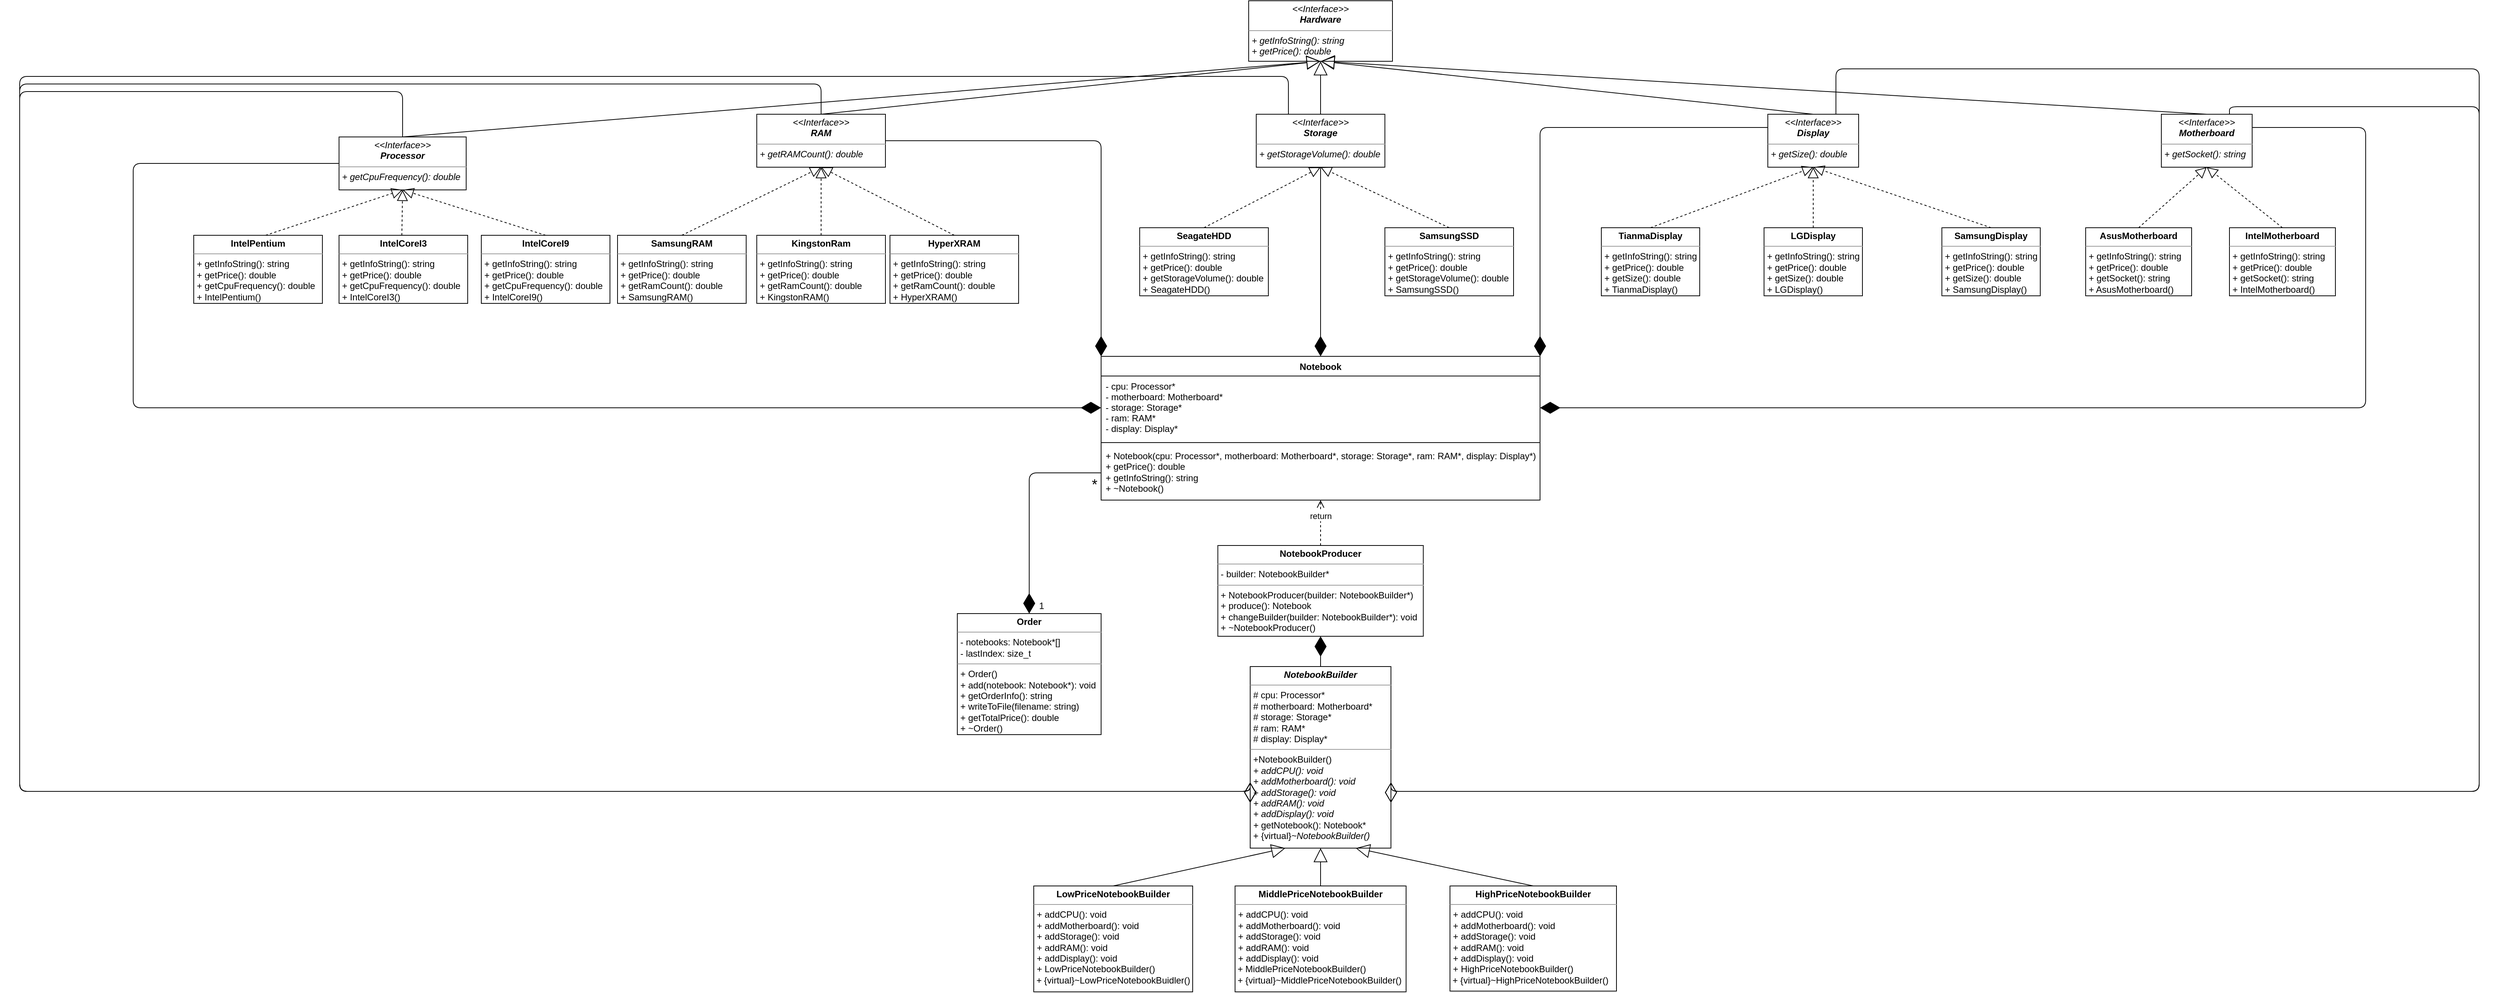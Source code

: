 <mxfile version="18.0.6" type="device"><diagram id="B02zd06O-sADbtc93Pbo" name="Страница 1"><mxGraphModel dx="5204" dy="1153" grid="1" gridSize="10" guides="1" tooltips="1" connect="1" arrows="1" fold="1" page="1" pageScale="1" pageWidth="1654" pageHeight="2336" math="0" shadow="0"><root><mxCell id="0"/><mxCell id="1" parent="0"/><mxCell id="wjaBfMZzP4GEwLHP5Jol-1" value="Notebook" style="swimlane;fontStyle=1;align=center;verticalAlign=top;childLayout=stackLayout;horizontal=1;startSize=26;horizontalStack=0;resizeParent=1;resizeParentMax=0;resizeLast=0;collapsible=1;marginBottom=0;" parent="1" vertex="1"><mxGeometry x="-1081" y="560" width="580" height="190" as="geometry"/></mxCell><mxCell id="wjaBfMZzP4GEwLHP5Jol-2" value="- cpu: Processor*&#10;- motherboard: Motherboard*&#10;- storage: Storage*&#10;- ram: RAM*&#10;- display: Display*&#10;" style="text;strokeColor=none;fillColor=none;align=left;verticalAlign=top;spacingLeft=4;spacingRight=4;overflow=hidden;rotatable=0;points=[[0,0.5],[1,0.5]];portConstraint=eastwest;" parent="wjaBfMZzP4GEwLHP5Jol-1" vertex="1"><mxGeometry y="26" width="580" height="84" as="geometry"/></mxCell><mxCell id="wjaBfMZzP4GEwLHP5Jol-3" value="" style="line;strokeWidth=1;fillColor=none;align=left;verticalAlign=middle;spacingTop=-1;spacingLeft=3;spacingRight=3;rotatable=0;labelPosition=right;points=[];portConstraint=eastwest;" parent="wjaBfMZzP4GEwLHP5Jol-1" vertex="1"><mxGeometry y="110" width="580" height="8" as="geometry"/></mxCell><mxCell id="wjaBfMZzP4GEwLHP5Jol-4" value="&lt;span style=&quot;font-style: normal&quot;&gt;+ Notebook(cpu:&amp;nbsp;&lt;/span&gt;&lt;span style=&quot;font-style: normal&quot;&gt;Processor*&lt;/span&gt;&lt;span style=&quot;font-style: normal&quot;&gt;, motherboard:&amp;nbsp;&lt;/span&gt;&lt;span style=&quot;font-style: normal&quot;&gt;Motherboard*&lt;/span&gt;&lt;span style=&quot;font-style: normal&quot;&gt;, storage:&amp;nbsp;&lt;/span&gt;&lt;span style=&quot;font-style: normal&quot;&gt;Storage*&lt;/span&gt;&lt;span style=&quot;font-style: normal&quot;&gt;, ram:&lt;/span&gt;&lt;span style=&quot;font-style: normal&quot;&gt;&amp;nbsp;RAM*&lt;/span&gt;&lt;span style=&quot;font-style: normal&quot;&gt;, display:&amp;nbsp;&lt;/span&gt;&lt;span style=&quot;font-style: normal&quot;&gt;Display*&lt;/span&gt;&lt;span style=&quot;font-style: normal&quot;&gt;)&lt;br&gt;+ getPrice(): double&lt;br&gt;+ getInfoString(): string&amp;nbsp;&lt;br&gt;+ ~Notebook()&lt;br&gt;&lt;/span&gt;" style="text;strokeColor=none;fillColor=none;align=left;verticalAlign=top;spacingLeft=4;spacingRight=4;overflow=hidden;rotatable=0;points=[[0,0.5],[1,0.5]];portConstraint=eastwest;fontStyle=2;html=1;" parent="wjaBfMZzP4GEwLHP5Jol-1" vertex="1"><mxGeometry y="118" width="580" height="72" as="geometry"/></mxCell><mxCell id="wjaBfMZzP4GEwLHP5Jol-9" value="&lt;p style=&quot;margin: 0px ; margin-top: 4px ; text-align: center&quot;&gt;&lt;i&gt;&amp;lt;&amp;lt;Interface&amp;gt;&amp;gt;&lt;/i&gt;&lt;br&gt;&lt;b&gt;&lt;i&gt;Hardware&lt;/i&gt;&lt;/b&gt;&lt;/p&gt;&lt;hr size=&quot;1&quot;&gt;&lt;p style=&quot;margin: 0px ; margin-left: 4px&quot;&gt;&lt;i&gt;+ getInfoString(): string&lt;br&gt;+ getPrice(): double&lt;/i&gt;&lt;/p&gt;" style="verticalAlign=top;align=left;overflow=fill;fontSize=12;fontFamily=Helvetica;html=1;" parent="1" vertex="1"><mxGeometry x="-886" y="90" width="190" height="80" as="geometry"/></mxCell><mxCell id="wjaBfMZzP4GEwLHP5Jol-12" value="&lt;p style=&quot;margin: 0px ; margin-top: 4px ; text-align: center&quot;&gt;&lt;i&gt;&amp;lt;&amp;lt;Interface&amp;gt;&amp;gt;&lt;/i&gt;&lt;br&gt;&lt;b&gt;&lt;i&gt;Processor&lt;/i&gt;&lt;/b&gt;&lt;/p&gt;&lt;hr size=&quot;1&quot;&gt;&lt;p style=&quot;margin: 0px ; margin-left: 4px&quot;&gt;&lt;span&gt;&lt;i&gt;+ getCpuFrequency(): double&lt;/i&gt;&lt;/span&gt;&lt;/p&gt;" style="verticalAlign=top;align=left;overflow=fill;fontSize=12;fontFamily=Helvetica;html=1;" parent="1" vertex="1"><mxGeometry x="-2088" y="270" width="168" height="70" as="geometry"/></mxCell><mxCell id="wjaBfMZzP4GEwLHP5Jol-13" value="&lt;p style=&quot;margin: 0px ; margin-top: 4px ; text-align: center&quot;&gt;&lt;i&gt;&amp;lt;&amp;lt;Interface&amp;gt;&amp;gt;&lt;/i&gt;&lt;br&gt;&lt;b&gt;&lt;i&gt;RAM&lt;/i&gt;&lt;/b&gt;&lt;/p&gt;&lt;hr size=&quot;1&quot;&gt;&lt;p style=&quot;margin: 0px ; margin-left: 4px&quot;&gt;&lt;span&gt;&lt;i&gt;+ getRAMCount(): double&lt;/i&gt;&lt;/span&gt;&lt;/p&gt;" style="verticalAlign=top;align=left;overflow=fill;fontSize=12;fontFamily=Helvetica;html=1;" parent="1" vertex="1"><mxGeometry x="-1536" y="240" width="170" height="70" as="geometry"/></mxCell><mxCell id="wjaBfMZzP4GEwLHP5Jol-14" value="&lt;p style=&quot;margin: 0px ; margin-top: 4px ; text-align: center&quot;&gt;&lt;i&gt;&amp;lt;&amp;lt;Interface&amp;gt;&amp;gt;&lt;/i&gt;&lt;br&gt;&lt;b&gt;&lt;i&gt;Storage&lt;/i&gt;&lt;/b&gt;&lt;/p&gt;&lt;hr size=&quot;1&quot;&gt;&lt;p style=&quot;margin: 0px ; margin-left: 4px&quot;&gt;&lt;span&gt;&lt;i&gt;+ getStorageVolume(): double&lt;/i&gt;&lt;/span&gt;&lt;/p&gt;" style="verticalAlign=top;align=left;overflow=fill;fontSize=12;fontFamily=Helvetica;html=1;" parent="1" vertex="1"><mxGeometry x="-876" y="240" width="170" height="70" as="geometry"/></mxCell><mxCell id="wjaBfMZzP4GEwLHP5Jol-15" value="&lt;p style=&quot;margin: 0px ; margin-top: 4px ; text-align: center&quot;&gt;&lt;i&gt;&amp;lt;&amp;lt;Interface&amp;gt;&amp;gt;&lt;/i&gt;&lt;br&gt;&lt;b&gt;&lt;i&gt;Display&lt;/i&gt;&lt;/b&gt;&lt;/p&gt;&lt;hr size=&quot;1&quot;&gt;&lt;p style=&quot;margin: 0px ; margin-left: 4px&quot;&gt;&lt;span&gt;&lt;i&gt;+ getSize(): double&lt;/i&gt;&lt;/span&gt;&lt;/p&gt;" style="verticalAlign=top;align=left;overflow=fill;fontSize=12;fontFamily=Helvetica;html=1;" parent="1" vertex="1"><mxGeometry x="-200" y="240" width="120" height="70" as="geometry"/></mxCell><mxCell id="wjaBfMZzP4GEwLHP5Jol-16" value="&lt;p style=&quot;margin: 0px ; margin-top: 4px ; text-align: center&quot;&gt;&lt;i&gt;&amp;lt;&amp;lt;Interface&amp;gt;&amp;gt;&lt;/i&gt;&lt;br&gt;&lt;b&gt;&lt;i&gt;Motherboard&lt;/i&gt;&lt;/b&gt;&lt;/p&gt;&lt;hr size=&quot;1&quot;&gt;&lt;p style=&quot;margin: 0px ; margin-left: 4px&quot;&gt;&lt;span&gt;&lt;i&gt;+ getSocket(): string&lt;/i&gt;&lt;/span&gt;&lt;/p&gt;" style="verticalAlign=top;align=left;overflow=fill;fontSize=12;fontFamily=Helvetica;html=1;" parent="1" vertex="1"><mxGeometry x="320" y="240" width="120" height="70" as="geometry"/></mxCell><mxCell id="wjaBfMZzP4GEwLHP5Jol-17" value="" style="endArrow=block;endSize=16;endFill=0;html=1;exitX=0.5;exitY=0;exitDx=0;exitDy=0;entryX=0.5;entryY=1;entryDx=0;entryDy=0;" parent="1" source="wjaBfMZzP4GEwLHP5Jol-12" target="wjaBfMZzP4GEwLHP5Jol-9" edge="1"><mxGeometry width="160" relative="1" as="geometry"><mxPoint x="-836" y="380" as="sourcePoint"/><mxPoint x="-676" y="380" as="targetPoint"/></mxGeometry></mxCell><mxCell id="wjaBfMZzP4GEwLHP5Jol-18" value="" style="endArrow=block;endSize=16;endFill=0;html=1;exitX=0.5;exitY=0;exitDx=0;exitDy=0;entryX=0.5;entryY=1;entryDx=0;entryDy=0;" parent="1" source="wjaBfMZzP4GEwLHP5Jol-13" target="wjaBfMZzP4GEwLHP5Jol-9" edge="1"><mxGeometry width="160" relative="1" as="geometry"><mxPoint x="-836" y="380" as="sourcePoint"/><mxPoint x="-676" y="380" as="targetPoint"/></mxGeometry></mxCell><mxCell id="wjaBfMZzP4GEwLHP5Jol-19" value="" style="endArrow=block;endSize=16;endFill=0;html=1;exitX=0.5;exitY=0;exitDx=0;exitDy=0;entryX=0.5;entryY=1;entryDx=0;entryDy=0;" parent="1" source="wjaBfMZzP4GEwLHP5Jol-14" target="wjaBfMZzP4GEwLHP5Jol-9" edge="1"><mxGeometry x="-0.143" y="-11" width="160" relative="1" as="geometry"><mxPoint x="-816" y="380" as="sourcePoint"/><mxPoint x="-656" y="380" as="targetPoint"/><mxPoint as="offset"/></mxGeometry></mxCell><mxCell id="wjaBfMZzP4GEwLHP5Jol-20" value="" style="endArrow=block;endSize=16;endFill=0;html=1;exitX=0.5;exitY=0;exitDx=0;exitDy=0;entryX=0.5;entryY=1;entryDx=0;entryDy=0;" parent="1" source="wjaBfMZzP4GEwLHP5Jol-15" target="wjaBfMZzP4GEwLHP5Jol-9" edge="1"><mxGeometry width="160" relative="1" as="geometry"><mxPoint x="-606" y="180" as="sourcePoint"/><mxPoint x="-446" y="180" as="targetPoint"/></mxGeometry></mxCell><mxCell id="wjaBfMZzP4GEwLHP5Jol-21" value="" style="endArrow=block;endSize=16;endFill=0;html=1;exitX=0.5;exitY=0;exitDx=0;exitDy=0;entryX=0.5;entryY=1;entryDx=0;entryDy=0;" parent="1" source="wjaBfMZzP4GEwLHP5Jol-16" target="wjaBfMZzP4GEwLHP5Jol-9" edge="1"><mxGeometry width="160" relative="1" as="geometry"><mxPoint x="-456" y="190" as="sourcePoint"/><mxPoint x="-296" y="190" as="targetPoint"/></mxGeometry></mxCell><mxCell id="wjaBfMZzP4GEwLHP5Jol-26" value="" style="endArrow=block;dashed=1;endFill=0;endSize=12;html=1;exitX=0.5;exitY=0;exitDx=0;exitDy=0;entryX=0.5;entryY=1;entryDx=0;entryDy=0;" parent="1" target="wjaBfMZzP4GEwLHP5Jol-12" edge="1"><mxGeometry width="160" relative="1" as="geometry"><mxPoint x="-2185" y="400" as="sourcePoint"/><mxPoint x="-1480" y="370" as="targetPoint"/></mxGeometry></mxCell><mxCell id="wjaBfMZzP4GEwLHP5Jol-29" value="&lt;p style=&quot;margin: 0px ; margin-top: 4px ; text-align: center&quot;&gt;&lt;b&gt;IntelCoreI9&lt;/b&gt;&lt;/p&gt;&lt;hr size=&quot;1&quot;&gt;&lt;p style=&quot;margin: 0px ; margin-left: 4px&quot;&gt;&lt;span&gt;+ getInfoString(): string&lt;br&gt;+ getPrice(): double&lt;/span&gt;&lt;br&gt;&lt;/p&gt;&lt;p style=&quot;margin: 0px ; margin-left: 4px&quot;&gt;&lt;span&gt;+ getCpuFrequency(): double&lt;/span&gt;&lt;span&gt;&lt;br&gt;&lt;/span&gt;&lt;/p&gt;&lt;p style=&quot;margin: 0px ; margin-left: 4px&quot;&gt;&lt;span&gt;+ IntelCoreI9()&lt;/span&gt;&lt;/p&gt;" style="verticalAlign=top;align=left;overflow=fill;fontSize=12;fontFamily=Helvetica;html=1;fontStyle=0" parent="1" vertex="1"><mxGeometry x="-1900" y="400" width="170" height="90" as="geometry"/></mxCell><mxCell id="wjaBfMZzP4GEwLHP5Jol-30" value="" style="endArrow=block;dashed=1;endFill=0;endSize=12;html=1;exitX=0.5;exitY=0;exitDx=0;exitDy=0;entryX=0.5;entryY=1;entryDx=0;entryDy=0;" parent="1" target="wjaBfMZzP4GEwLHP5Jol-12" edge="1"><mxGeometry width="160" relative="1" as="geometry"><mxPoint x="-2005" y="400" as="sourcePoint"/><mxPoint x="-1740" y="360" as="targetPoint"/></mxGeometry></mxCell><mxCell id="wjaBfMZzP4GEwLHP5Jol-32" value="" style="endArrow=block;dashed=1;endFill=0;endSize=12;html=1;exitX=0.5;exitY=0;exitDx=0;exitDy=0;entryX=0.5;entryY=1;entryDx=0;entryDy=0;" parent="1" source="wjaBfMZzP4GEwLHP5Jol-29" target="wjaBfMZzP4GEwLHP5Jol-12" edge="1"><mxGeometry width="160" relative="1" as="geometry"><mxPoint x="-1810" y="370" as="sourcePoint"/><mxPoint x="-1650" y="370" as="targetPoint"/></mxGeometry></mxCell><mxCell id="wjaBfMZzP4GEwLHP5Jol-33" value="&lt;p style=&quot;margin: 0px ; margin-top: 4px ; text-align: center&quot;&gt;&lt;b&gt;SamsungRAM&lt;/b&gt;&lt;/p&gt;&lt;hr size=&quot;1&quot;&gt;&lt;p style=&quot;margin: 0px ; margin-left: 4px&quot;&gt;&lt;span&gt;+ getInfoString(): string&lt;br&gt;+ getPrice(): double&lt;/span&gt;&lt;br&gt;&lt;/p&gt;&lt;p style=&quot;margin: 0px ; margin-left: 4px&quot;&gt;&lt;span&gt;+ getRamCount(): double&amp;nbsp;&lt;/span&gt;&lt;/p&gt;&lt;p style=&quot;margin: 0px ; margin-left: 4px&quot;&gt;&lt;span&gt;+ SamsungRAM()&lt;/span&gt;&lt;/p&gt;" style="verticalAlign=top;align=left;overflow=fill;fontSize=12;fontFamily=Helvetica;html=1;fontStyle=0" parent="1" vertex="1"><mxGeometry x="-1720" y="400" width="170" height="90" as="geometry"/></mxCell><mxCell id="wjaBfMZzP4GEwLHP5Jol-35" value="&lt;p style=&quot;margin: 0px ; margin-top: 4px ; text-align: center&quot;&gt;&lt;b&gt;KingstonRam&lt;/b&gt;&lt;/p&gt;&lt;hr size=&quot;1&quot;&gt;&lt;p style=&quot;margin: 0px ; margin-left: 4px&quot;&gt;&lt;span&gt;+ getInfoString(): string&lt;br&gt;+ getPrice(): double&lt;/span&gt;&lt;br&gt;&lt;/p&gt;&lt;p style=&quot;margin: 0px ; margin-left: 4px&quot;&gt;&lt;span&gt;+ getRamCount(): double&amp;nbsp;&lt;/span&gt;&lt;/p&gt;&lt;p style=&quot;margin: 0px ; margin-left: 4px&quot;&gt;&lt;span&gt;+ KingstonRAM()&lt;/span&gt;&lt;/p&gt;" style="verticalAlign=top;align=left;overflow=fill;fontSize=12;fontFamily=Helvetica;html=1;fontStyle=0" parent="1" vertex="1"><mxGeometry x="-1536" y="400" width="170" height="90" as="geometry"/></mxCell><mxCell id="wjaBfMZzP4GEwLHP5Jol-36" value="&lt;p style=&quot;margin: 0px ; margin-top: 4px ; text-align: center&quot;&gt;&lt;b&gt;HyperXRAM&lt;/b&gt;&lt;/p&gt;&lt;hr size=&quot;1&quot;&gt;&lt;p style=&quot;margin: 0px ; margin-left: 4px&quot;&gt;&lt;span&gt;+ getInfoString(): string&lt;br&gt;+ getPrice(): double&lt;/span&gt;&lt;br&gt;&lt;/p&gt;&lt;p style=&quot;margin: 0px ; margin-left: 4px&quot;&gt;&lt;span&gt;+ getRamCount(): double&amp;nbsp;&lt;/span&gt;&lt;/p&gt;&lt;p style=&quot;margin: 0px ; margin-left: 4px&quot;&gt;&lt;span&gt;+ HyperXRAM()&lt;/span&gt;&lt;/p&gt;" style="verticalAlign=top;align=left;overflow=fill;fontSize=12;fontFamily=Helvetica;html=1;fontStyle=0" parent="1" vertex="1"><mxGeometry x="-1360" y="400" width="170" height="90" as="geometry"/></mxCell><mxCell id="wjaBfMZzP4GEwLHP5Jol-37" value="" style="endArrow=block;dashed=1;endFill=0;endSize=12;html=1;exitX=0.5;exitY=0;exitDx=0;exitDy=0;entryX=0.5;entryY=1;entryDx=0;entryDy=0;" parent="1" source="wjaBfMZzP4GEwLHP5Jol-33" target="wjaBfMZzP4GEwLHP5Jol-13" edge="1"><mxGeometry width="160" relative="1" as="geometry"><mxPoint x="-1601" y="380" as="sourcePoint"/><mxPoint x="-1780" y="320" as="targetPoint"/></mxGeometry></mxCell><mxCell id="wjaBfMZzP4GEwLHP5Jol-38" value="" style="endArrow=block;dashed=1;endFill=0;endSize=12;html=1;exitX=0.5;exitY=0;exitDx=0;exitDy=0;entryX=0.5;entryY=1;entryDx=0;entryDy=0;" parent="1" source="wjaBfMZzP4GEwLHP5Jol-35" target="wjaBfMZzP4GEwLHP5Jol-13" edge="1"><mxGeometry width="160" relative="1" as="geometry"><mxPoint x="-1460" y="400" as="sourcePoint"/><mxPoint x="-1276" y="310" as="targetPoint"/></mxGeometry></mxCell><mxCell id="wjaBfMZzP4GEwLHP5Jol-39" value="" style="endArrow=block;dashed=1;endFill=0;endSize=12;html=1;exitX=0.5;exitY=0;exitDx=0;exitDy=0;entryX=0.5;entryY=1;entryDx=0;entryDy=0;" parent="1" source="wjaBfMZzP4GEwLHP5Jol-36" target="wjaBfMZzP4GEwLHP5Jol-13" edge="1"><mxGeometry width="160" relative="1" as="geometry"><mxPoint x="-1310" y="370" as="sourcePoint"/><mxPoint x="-1310" y="280" as="targetPoint"/></mxGeometry></mxCell><mxCell id="wjaBfMZzP4GEwLHP5Jol-40" value="&lt;p style=&quot;margin: 0px ; margin-top: 4px ; text-align: center&quot;&gt;&lt;b&gt;SeagateHDD&lt;/b&gt;&lt;/p&gt;&lt;hr size=&quot;1&quot;&gt;&lt;p style=&quot;margin: 0px ; margin-left: 4px&quot;&gt;&lt;span&gt;+ getInfoString(): string&lt;br&gt;+ getPrice(): double&lt;/span&gt;&lt;br&gt;&lt;/p&gt;&lt;p style=&quot;margin: 0px ; margin-left: 4px&quot;&gt;&lt;span&gt;+ getStorageVolume(): double&lt;/span&gt;&lt;/p&gt;&lt;p style=&quot;margin: 0px ; margin-left: 4px&quot;&gt;&lt;span&gt;+ SeagateHDD()&lt;/span&gt;&lt;/p&gt;" style="verticalAlign=top;align=left;overflow=fill;fontSize=12;fontFamily=Helvetica;html=1;fontStyle=0" parent="1" vertex="1"><mxGeometry x="-1030" y="390" width="170" height="90" as="geometry"/></mxCell><mxCell id="wjaBfMZzP4GEwLHP5Jol-43" value="&lt;p style=&quot;margin: 0px ; margin-top: 4px ; text-align: center&quot;&gt;&lt;b&gt;IntelPentium&lt;/b&gt;&lt;/p&gt;&lt;hr size=&quot;1&quot;&gt;&lt;p style=&quot;margin: 0px ; margin-left: 4px&quot;&gt;&lt;span&gt;+ getInfoString(): string&lt;br&gt;+ getPrice(): double&lt;/span&gt;&lt;br&gt;&lt;/p&gt;&lt;p style=&quot;margin: 0px ; margin-left: 4px&quot;&gt;&lt;span&gt;+ getCpuFrequency(): double&lt;/span&gt;&lt;span&gt;&lt;br&gt;&lt;/span&gt;&lt;/p&gt;&lt;p style=&quot;margin: 0px ; margin-left: 4px&quot;&gt;&lt;span&gt;+ IntelPentium()&lt;/span&gt;&lt;/p&gt;" style="verticalAlign=top;align=left;overflow=fill;fontSize=12;fontFamily=Helvetica;html=1;fontStyle=0" parent="1" vertex="1"><mxGeometry x="-2280" y="400" width="170" height="90" as="geometry"/></mxCell><mxCell id="wjaBfMZzP4GEwLHP5Jol-44" value="&lt;p style=&quot;margin: 0px ; margin-top: 4px ; text-align: center&quot;&gt;&lt;b&gt;IntelCoreI3&lt;/b&gt;&lt;/p&gt;&lt;hr size=&quot;1&quot;&gt;&lt;p style=&quot;margin: 0px ; margin-left: 4px&quot;&gt;&lt;span&gt;+ getInfoString(): string&lt;br&gt;+ getPrice(): double&lt;/span&gt;&lt;br&gt;&lt;/p&gt;&lt;p style=&quot;margin: 0px ; margin-left: 4px&quot;&gt;&lt;span&gt;+ getCpuFrequency(): double&lt;/span&gt;&lt;span&gt;&lt;br&gt;&lt;/span&gt;&lt;/p&gt;&lt;p style=&quot;margin: 0px ; margin-left: 4px&quot;&gt;&lt;span&gt;+ IntelCoreI3()&lt;/span&gt;&lt;/p&gt;" style="verticalAlign=top;align=left;overflow=fill;fontSize=12;fontFamily=Helvetica;html=1;fontStyle=0" parent="1" vertex="1"><mxGeometry x="-2088" y="400" width="170" height="90" as="geometry"/></mxCell><mxCell id="wjaBfMZzP4GEwLHP5Jol-45" value="&lt;p style=&quot;margin: 0px ; margin-top: 4px ; text-align: center&quot;&gt;&lt;b&gt;SamsungSSD&lt;/b&gt;&lt;/p&gt;&lt;hr size=&quot;1&quot;&gt;&lt;p style=&quot;margin: 0px ; margin-left: 4px&quot;&gt;&lt;span&gt;+ getInfoString(): string&lt;br&gt;+ getPrice(): double&lt;/span&gt;&lt;br&gt;&lt;/p&gt;&lt;p style=&quot;margin: 0px ; margin-left: 4px&quot;&gt;&lt;span&gt;+ getStorageVolume(): double&lt;/span&gt;&lt;/p&gt;&lt;p style=&quot;margin: 0px ; margin-left: 4px&quot;&gt;&lt;span&gt;+ SamsungSSD()&lt;/span&gt;&lt;/p&gt;" style="verticalAlign=top;align=left;overflow=fill;fontSize=12;fontFamily=Helvetica;html=1;fontStyle=0" parent="1" vertex="1"><mxGeometry x="-706" y="390" width="170" height="90" as="geometry"/></mxCell><mxCell id="wjaBfMZzP4GEwLHP5Jol-46" value="" style="endArrow=block;dashed=1;endFill=0;endSize=12;html=1;exitX=0.5;exitY=0;exitDx=0;exitDy=0;entryX=0.5;entryY=1;entryDx=0;entryDy=0;" parent="1" source="wjaBfMZzP4GEwLHP5Jol-40" target="wjaBfMZzP4GEwLHP5Jol-14" edge="1"><mxGeometry width="160" relative="1" as="geometry"><mxPoint x="-800" y="360" as="sourcePoint"/><mxPoint x="-640" y="360" as="targetPoint"/></mxGeometry></mxCell><mxCell id="wjaBfMZzP4GEwLHP5Jol-47" value="" style="endArrow=block;dashed=1;endFill=0;endSize=12;html=1;exitX=0.5;exitY=0;exitDx=0;exitDy=0;entryX=0.5;entryY=1;entryDx=0;entryDy=0;" parent="1" source="wjaBfMZzP4GEwLHP5Jol-45" target="wjaBfMZzP4GEwLHP5Jol-14" edge="1"><mxGeometry width="160" relative="1" as="geometry"><mxPoint x="-781" y="400" as="sourcePoint"/><mxPoint x="-781" y="320" as="targetPoint"/></mxGeometry></mxCell><mxCell id="wjaBfMZzP4GEwLHP5Jol-49" value="" style="endArrow=diamondThin;endFill=1;endSize=24;html=1;entryX=0;entryY=0.5;entryDx=0;entryDy=0;exitX=0;exitY=0.5;exitDx=0;exitDy=0;edgeStyle=orthogonalEdgeStyle;" parent="1" source="wjaBfMZzP4GEwLHP5Jol-12" target="wjaBfMZzP4GEwLHP5Jol-2" edge="1"><mxGeometry width="160" relative="1" as="geometry"><mxPoint x="-990" y="560" as="sourcePoint"/><mxPoint x="-830" y="560" as="targetPoint"/><Array as="points"><mxPoint x="-2360" y="305"/><mxPoint x="-2360" y="628"/></Array></mxGeometry></mxCell><mxCell id="wjaBfMZzP4GEwLHP5Jol-51" value="" style="endArrow=diamondThin;endFill=1;endSize=24;html=1;entryX=0;entryY=0;entryDx=0;entryDy=0;exitX=1;exitY=0.5;exitDx=0;exitDy=0;edgeStyle=orthogonalEdgeStyle;" parent="1" source="wjaBfMZzP4GEwLHP5Jol-13" target="wjaBfMZzP4GEwLHP5Jol-1" edge="1"><mxGeometry width="160" relative="1" as="geometry"><mxPoint x="-1160" y="330" as="sourcePoint"/><mxPoint x="-1000" y="330" as="targetPoint"/></mxGeometry></mxCell><mxCell id="wjaBfMZzP4GEwLHP5Jol-52" value="" style="endArrow=diamondThin;endFill=1;endSize=24;html=1;entryX=0.5;entryY=0;entryDx=0;entryDy=0;exitX=0.5;exitY=1;exitDx=0;exitDy=0;" parent="1" source="wjaBfMZzP4GEwLHP5Jol-14" target="wjaBfMZzP4GEwLHP5Jol-1" edge="1"><mxGeometry width="160" relative="1" as="geometry"><mxPoint x="-840" y="450" as="sourcePoint"/><mxPoint x="-680" y="450" as="targetPoint"/></mxGeometry></mxCell><mxCell id="wjaBfMZzP4GEwLHP5Jol-53" value="&lt;p style=&quot;margin: 0px ; margin-top: 4px ; text-align: center&quot;&gt;&lt;b&gt;TianmaDisplay&lt;/b&gt;&lt;/p&gt;&lt;hr size=&quot;1&quot;&gt;&lt;p style=&quot;margin: 0px ; margin-left: 4px&quot;&gt;&lt;span&gt;+ getInfoString(): string&lt;br&gt;+ getPrice(): double&lt;/span&gt;&lt;br&gt;&lt;/p&gt;&lt;p style=&quot;margin: 0px ; margin-left: 4px&quot;&gt;&lt;span&gt;+ getSize(): double&lt;/span&gt;&lt;/p&gt;&lt;p style=&quot;margin: 0px ; margin-left: 4px&quot;&gt;&lt;span&gt;+ TianmaDisplay()&lt;/span&gt;&lt;/p&gt;" style="verticalAlign=top;align=left;overflow=fill;fontSize=12;fontFamily=Helvetica;html=1;fontStyle=0" parent="1" vertex="1"><mxGeometry x="-420" y="390" width="130" height="90" as="geometry"/></mxCell><mxCell id="wjaBfMZzP4GEwLHP5Jol-54" value="&lt;p style=&quot;margin: 0px ; margin-top: 4px ; text-align: center&quot;&gt;&lt;b&gt;LGDisplay&lt;/b&gt;&lt;/p&gt;&lt;hr size=&quot;1&quot;&gt;&lt;p style=&quot;margin: 0px ; margin-left: 4px&quot;&gt;&lt;span&gt;+ getInfoString(): string&lt;br&gt;+ getPrice(): double&lt;/span&gt;&lt;br&gt;&lt;/p&gt;&lt;p style=&quot;margin: 0px ; margin-left: 4px&quot;&gt;&lt;span&gt;+ getSize(): double&lt;/span&gt;&lt;/p&gt;&lt;p style=&quot;margin: 0px ; margin-left: 4px&quot;&gt;&lt;span&gt;+ LGDisplay()&lt;/span&gt;&lt;/p&gt;" style="verticalAlign=top;align=left;overflow=fill;fontSize=12;fontFamily=Helvetica;html=1;fontStyle=0" parent="1" vertex="1"><mxGeometry x="-205" y="390" width="130" height="90" as="geometry"/></mxCell><mxCell id="wjaBfMZzP4GEwLHP5Jol-55" value="&lt;p style=&quot;margin: 0px ; margin-top: 4px ; text-align: center&quot;&gt;&lt;b&gt;SamsungDisplay&lt;/b&gt;&lt;/p&gt;&lt;hr size=&quot;1&quot;&gt;&lt;p style=&quot;margin: 0px ; margin-left: 4px&quot;&gt;&lt;span&gt;+ getInfoString(): string&lt;br&gt;+ getPrice(): double&lt;/span&gt;&lt;br&gt;&lt;/p&gt;&lt;p style=&quot;margin: 0px ; margin-left: 4px&quot;&gt;&lt;span&gt;+ getSize(): double&lt;/span&gt;&lt;/p&gt;&lt;p style=&quot;margin: 0px ; margin-left: 4px&quot;&gt;&lt;span&gt;+ SamsungDisplay()&lt;/span&gt;&lt;/p&gt;" style="verticalAlign=top;align=left;overflow=fill;fontSize=12;fontFamily=Helvetica;html=1;fontStyle=0" parent="1" vertex="1"><mxGeometry x="30" y="390" width="130" height="90" as="geometry"/></mxCell><mxCell id="wjaBfMZzP4GEwLHP5Jol-57" value="" style="endArrow=block;dashed=1;endFill=0;endSize=12;html=1;exitX=0.5;exitY=0;exitDx=0;exitDy=0;entryX=0.5;entryY=1;entryDx=0;entryDy=0;" parent="1" source="wjaBfMZzP4GEwLHP5Jol-53" target="wjaBfMZzP4GEwLHP5Jol-15" edge="1"><mxGeometry width="160" relative="1" as="geometry"><mxPoint x="-370" y="320" as="sourcePoint"/><mxPoint x="-210" y="320" as="targetPoint"/></mxGeometry></mxCell><mxCell id="wjaBfMZzP4GEwLHP5Jol-58" value="" style="endArrow=block;dashed=1;endFill=0;endSize=12;html=1;exitX=0.5;exitY=0;exitDx=0;exitDy=0;entryX=0.5;entryY=1;entryDx=0;entryDy=0;" parent="1" source="wjaBfMZzP4GEwLHP5Jol-54" target="wjaBfMZzP4GEwLHP5Jol-15" edge="1"><mxGeometry width="160" relative="1" as="geometry"><mxPoint x="-130" y="370" as="sourcePoint"/><mxPoint x="30" y="370" as="targetPoint"/></mxGeometry></mxCell><mxCell id="wjaBfMZzP4GEwLHP5Jol-59" value="" style="endArrow=block;dashed=1;endFill=0;endSize=12;html=1;exitX=0.5;exitY=0;exitDx=0;exitDy=0;entryX=0.5;entryY=1;entryDx=0;entryDy=0;" parent="1" source="wjaBfMZzP4GEwLHP5Jol-55" target="wjaBfMZzP4GEwLHP5Jol-15" edge="1"><mxGeometry width="160" relative="1" as="geometry"><mxPoint x="100" y="350" as="sourcePoint"/><mxPoint x="260" y="350" as="targetPoint"/></mxGeometry></mxCell><mxCell id="wjaBfMZzP4GEwLHP5Jol-62" value="&lt;p style=&quot;margin: 0px ; margin-top: 4px ; text-align: center&quot;&gt;&lt;b&gt;AsusMotherboard&lt;/b&gt;&lt;/p&gt;&lt;hr size=&quot;1&quot;&gt;&lt;p style=&quot;margin: 0px ; margin-left: 4px&quot;&gt;&lt;span&gt;+ getInfoString(): string&lt;br&gt;+ getPrice(): double&lt;/span&gt;&lt;br&gt;&lt;/p&gt;&lt;p style=&quot;margin: 0px ; margin-left: 4px&quot;&gt;&lt;span&gt;+ getSocket(): string&lt;/span&gt;&lt;/p&gt;&lt;p style=&quot;margin: 0px ; margin-left: 4px&quot;&gt;&lt;span&gt;+ AsusMotherboard()&lt;/span&gt;&lt;/p&gt;" style="verticalAlign=top;align=left;overflow=fill;fontSize=12;fontFamily=Helvetica;html=1;fontStyle=0" parent="1" vertex="1"><mxGeometry x="220" y="390" width="140" height="90" as="geometry"/></mxCell><mxCell id="wjaBfMZzP4GEwLHP5Jol-63" value="&lt;p style=&quot;margin: 0px ; margin-top: 4px ; text-align: center&quot;&gt;&lt;b&gt;IntelMotherboard&lt;/b&gt;&lt;/p&gt;&lt;hr size=&quot;1&quot;&gt;&lt;p style=&quot;margin: 0px ; margin-left: 4px&quot;&gt;&lt;span&gt;+ getInfoString(): string&lt;br&gt;+ getPrice(): double&lt;/span&gt;&lt;br&gt;&lt;/p&gt;&lt;p style=&quot;margin: 0px ; margin-left: 4px&quot;&gt;&lt;span&gt;+ getSocket(): string&lt;/span&gt;&lt;/p&gt;&lt;p style=&quot;margin: 0px ; margin-left: 4px&quot;&gt;&lt;span&gt;+ IntelMotherboard()&lt;/span&gt;&lt;/p&gt;" style="verticalAlign=top;align=left;overflow=fill;fontSize=12;fontFamily=Helvetica;html=1;fontStyle=0" parent="1" vertex="1"><mxGeometry x="410" y="390" width="140" height="90" as="geometry"/></mxCell><mxCell id="wjaBfMZzP4GEwLHP5Jol-64" value="" style="endArrow=block;dashed=1;endFill=0;endSize=12;html=1;exitX=0.5;exitY=0;exitDx=0;exitDy=0;entryX=0.5;entryY=1;entryDx=0;entryDy=0;" parent="1" source="wjaBfMZzP4GEwLHP5Jol-62" target="wjaBfMZzP4GEwLHP5Jol-16" edge="1"><mxGeometry width="160" relative="1" as="geometry"><mxPoint x="360" y="360" as="sourcePoint"/><mxPoint x="520" y="360" as="targetPoint"/></mxGeometry></mxCell><mxCell id="wjaBfMZzP4GEwLHP5Jol-65" value="" style="endArrow=block;dashed=1;endFill=0;endSize=12;html=1;exitX=0.5;exitY=0;exitDx=0;exitDy=0;entryX=0.5;entryY=1;entryDx=0;entryDy=0;" parent="1" source="wjaBfMZzP4GEwLHP5Jol-63" target="wjaBfMZzP4GEwLHP5Jol-16" edge="1"><mxGeometry width="160" relative="1" as="geometry"><mxPoint x="580" y="310" as="sourcePoint"/><mxPoint x="740" y="310" as="targetPoint"/></mxGeometry></mxCell><mxCell id="wjaBfMZzP4GEwLHP5Jol-66" value="" style="endArrow=diamondThin;endFill=1;endSize=24;html=1;entryX=1;entryY=0.5;entryDx=0;entryDy=0;exitX=1;exitY=0.25;exitDx=0;exitDy=0;edgeStyle=orthogonalEdgeStyle;" parent="1" source="wjaBfMZzP4GEwLHP5Jol-16" target="wjaBfMZzP4GEwLHP5Jol-2" edge="1"><mxGeometry width="160" relative="1" as="geometry"><mxPoint x="-150" y="720" as="sourcePoint"/><mxPoint x="10" y="720" as="targetPoint"/><Array as="points"><mxPoint x="590" y="258"/><mxPoint x="590" y="628"/></Array></mxGeometry></mxCell><mxCell id="wjaBfMZzP4GEwLHP5Jol-68" value="" style="endArrow=diamondThin;endFill=1;endSize=24;html=1;entryX=1;entryY=0;entryDx=0;entryDy=0;exitX=0;exitY=0.25;exitDx=0;exitDy=0;edgeStyle=orthogonalEdgeStyle;" parent="1" source="wjaBfMZzP4GEwLHP5Jol-15" target="wjaBfMZzP4GEwLHP5Jol-1" edge="1"><mxGeometry width="160" relative="1" as="geometry"><mxPoint x="-470" y="290" as="sourcePoint"/><mxPoint x="-310" y="290" as="targetPoint"/></mxGeometry></mxCell><mxCell id="wjaBfMZzP4GEwLHP5Jol-69" value="&lt;p style=&quot;margin: 0px ; margin-top: 4px ; text-align: center&quot;&gt;&lt;b&gt;NotebookProducer&lt;/b&gt;&lt;/p&gt;&lt;hr size=&quot;1&quot;&gt;&lt;p style=&quot;margin: 0px ; margin-left: 4px&quot;&gt;- builder: NotebookBuilder*&lt;/p&gt;&lt;hr size=&quot;1&quot;&gt;&lt;p style=&quot;margin: 0px ; margin-left: 4px&quot;&gt;+ NotebookProducer(builder: NotebookBuilder*)&lt;/p&gt;&lt;p style=&quot;margin: 0px ; margin-left: 4px&quot;&gt;+ produce(): Notebook&lt;/p&gt;&lt;p style=&quot;margin: 0px ; margin-left: 4px&quot;&gt;+ changeBuilder(builder: NotebookBuilder*): void&lt;/p&gt;&lt;p style=&quot;margin: 0px ; margin-left: 4px&quot;&gt;+ ~NotebookProducer()&lt;/p&gt;" style="verticalAlign=top;align=left;overflow=fill;fontSize=12;fontFamily=Helvetica;html=1;" parent="1" vertex="1"><mxGeometry x="-926.75" y="810" width="271.5" height="120" as="geometry"/></mxCell><mxCell id="wjaBfMZzP4GEwLHP5Jol-70" value="return" style="html=1;verticalAlign=bottom;endArrow=open;dashed=1;endSize=8;exitX=0.5;exitY=0;exitDx=0;exitDy=0;" parent="1" source="wjaBfMZzP4GEwLHP5Jol-69" target="wjaBfMZzP4GEwLHP5Jol-4" edge="1"><mxGeometry relative="1" as="geometry"><mxPoint x="-730" y="770" as="sourcePoint"/><mxPoint x="-790" y="750" as="targetPoint"/></mxGeometry></mxCell><mxCell id="wjaBfMZzP4GEwLHP5Jol-71" value="" style="endArrow=diamondThin;endFill=1;endSize=24;html=1;entryX=0.5;entryY=1;entryDx=0;entryDy=0;exitX=0.5;exitY=0;exitDx=0;exitDy=0;" parent="1" source="wjaBfMZzP4GEwLHP5Jol-72" target="wjaBfMZzP4GEwLHP5Jol-69" edge="1"><mxGeometry width="160" relative="1" as="geometry"><mxPoint x="-791" y="990" as="sourcePoint"/><mxPoint x="-830" y="1020" as="targetPoint"/></mxGeometry></mxCell><mxCell id="wjaBfMZzP4GEwLHP5Jol-72" value="&lt;p style=&quot;margin: 0px ; margin-top: 4px ; text-align: center&quot;&gt;&lt;b&gt;&lt;i&gt;NotebookBuilder&lt;/i&gt;&lt;/b&gt;&lt;/p&gt;&lt;hr size=&quot;1&quot;&gt;&lt;p style=&quot;margin: 0px ; margin-left: 4px&quot;&gt;# cpu: Processor*&lt;br style=&quot;padding: 0px ; margin: 0px&quot;&gt;# motherboard: Motherboard*&lt;br style=&quot;padding: 0px ; margin: 0px&quot;&gt;# storage: Storage*&lt;br style=&quot;padding: 0px ; margin: 0px&quot;&gt;# ram: RAM*&lt;br style=&quot;padding: 0px ; margin: 0px&quot;&gt;# display: Display*&lt;br&gt;&lt;/p&gt;&lt;hr size=&quot;1&quot;&gt;&lt;p style=&quot;margin: 0px ; margin-left: 4px&quot;&gt;+NotebookBuilder()&lt;/p&gt;&lt;p style=&quot;margin: 0px ; margin-left: 4px&quot;&gt;&lt;i&gt;+ addCPU(): void&lt;/i&gt;&lt;/p&gt;&lt;p style=&quot;margin: 0px ; margin-left: 4px&quot;&gt;&lt;i&gt;+ addMotherboard(): void&lt;/i&gt;&lt;/p&gt;&lt;p style=&quot;margin: 0px ; margin-left: 4px&quot;&gt;&lt;i&gt;+ addStorage(): void&lt;/i&gt;&lt;/p&gt;&lt;p style=&quot;margin: 0px ; margin-left: 4px&quot;&gt;&lt;i&gt;+ addRAM(): void&lt;/i&gt;&lt;/p&gt;&lt;p style=&quot;margin: 0px ; margin-left: 4px&quot;&gt;&lt;i&gt;+ addDisplay(): void&lt;/i&gt;&lt;/p&gt;&lt;p style=&quot;margin: 0px ; margin-left: 4px&quot;&gt;&lt;i&gt;+ &lt;/i&gt;getNotebook(): Notebook*&lt;/p&gt;&lt;p style=&quot;margin: 0px ; margin-left: 4px&quot;&gt;+ {virtual}&lt;i&gt;~NotebookBuilder()&lt;/i&gt;&lt;/p&gt;&lt;p style=&quot;margin: 0px ; margin-left: 4px&quot;&gt;&lt;br&gt;&lt;/p&gt;" style="verticalAlign=top;align=left;overflow=fill;fontSize=12;fontFamily=Helvetica;html=1;" parent="1" vertex="1"><mxGeometry x="-884" y="970" width="186" height="240" as="geometry"/></mxCell><mxCell id="wjaBfMZzP4GEwLHP5Jol-73" value="&lt;p style=&quot;margin: 0px ; margin-top: 4px ; text-align: center&quot;&gt;&lt;b&gt;LowPriceNotebookBuilder&lt;/b&gt;&lt;/p&gt;&lt;hr size=&quot;1&quot;&gt;&lt;p style=&quot;margin: 0px 0px 0px 4px&quot;&gt;+ addCPU(): void&lt;/p&gt;&lt;p style=&quot;margin: 0px 0px 0px 4px&quot;&gt;+ addMotherboard(): void&lt;/p&gt;&lt;p style=&quot;margin: 0px 0px 0px 4px&quot;&gt;+ addStorage(): void&lt;/p&gt;&lt;p style=&quot;margin: 0px 0px 0px 4px&quot;&gt;+ addRAM(): void&lt;/p&gt;&lt;p style=&quot;margin: 0px 0px 0px 4px&quot;&gt;+ addDisplay(): void&lt;/p&gt;&lt;p style=&quot;margin: 0px 0px 0px 4px&quot;&gt;+ LowPriceNotebookBuilder()&lt;/p&gt;&lt;div&gt;&lt;i&gt;&amp;nbsp;+&lt;/i&gt;&amp;nbsp;{virtual}~LowPriceNotebookBuidler()&lt;/div&gt;" style="verticalAlign=top;align=left;overflow=fill;fontSize=12;fontFamily=Helvetica;html=1;" parent="1" vertex="1"><mxGeometry x="-1170" y="1260" width="210" height="140" as="geometry"/></mxCell><mxCell id="wjaBfMZzP4GEwLHP5Jol-77" value="&lt;p style=&quot;margin: 0px ; margin-top: 4px ; text-align: center&quot;&gt;&lt;b&gt;MiddlePriceNotebookBuilder&lt;/b&gt;&lt;/p&gt;&lt;hr size=&quot;1&quot;&gt;&lt;p style=&quot;margin: 0px 0px 0px 4px&quot;&gt;+ addCPU(): void&lt;/p&gt;&lt;p style=&quot;margin: 0px 0px 0px 4px&quot;&gt;+ addMotherboard(): void&lt;/p&gt;&lt;p style=&quot;margin: 0px 0px 0px 4px&quot;&gt;+ addStorage(): void&lt;/p&gt;&lt;p style=&quot;margin: 0px 0px 0px 4px&quot;&gt;+ addRAM(): void&lt;/p&gt;&lt;p style=&quot;margin: 0px 0px 0px 4px&quot;&gt;+ addDisplay(): void&lt;/p&gt;&lt;div&gt;&lt;i&gt;&amp;nbsp;&lt;/i&gt;+ MiddlePriceNotebookBuilder()&lt;/div&gt;&lt;div&gt;&amp;nbsp;+ {virtual}~MiddlePriceNotebookBuilder()&lt;/div&gt;" style="verticalAlign=top;align=left;overflow=fill;fontSize=12;fontFamily=Helvetica;html=1;" parent="1" vertex="1"><mxGeometry x="-904" y="1260" width="226" height="140" as="geometry"/></mxCell><mxCell id="wjaBfMZzP4GEwLHP5Jol-78" value="&lt;p style=&quot;margin: 0px ; margin-top: 4px ; text-align: center&quot;&gt;&lt;b&gt;HighPriceNotebookBuilder&lt;/b&gt;&lt;/p&gt;&lt;hr size=&quot;1&quot;&gt;&lt;p style=&quot;margin: 0px 0px 0px 4px&quot;&gt;+ addCPU(): void&lt;/p&gt;&lt;p style=&quot;margin: 0px 0px 0px 4px&quot;&gt;+ addMotherboard(): void&lt;/p&gt;&lt;p style=&quot;margin: 0px 0px 0px 4px&quot;&gt;+ addStorage(): void&lt;/p&gt;&lt;p style=&quot;margin: 0px 0px 0px 4px&quot;&gt;+ addRAM(): void&lt;/p&gt;&lt;p style=&quot;margin: 0px 0px 0px 4px&quot;&gt;+ addDisplay(): void&lt;/p&gt;&lt;p style=&quot;margin: 0px 0px 0px 4px&quot;&gt;+ HighPriceNotebookBuilder()&lt;/p&gt;&lt;div&gt;&lt;i&gt;&amp;nbsp;&lt;/i&gt;+ {virtual}~HighPriceNotebookBuilder()&lt;/div&gt;" style="verticalAlign=top;align=left;overflow=fill;fontSize=12;fontFamily=Helvetica;html=1;" parent="1" vertex="1"><mxGeometry x="-620" y="1260" width="220" height="139" as="geometry"/></mxCell><mxCell id="wjaBfMZzP4GEwLHP5Jol-79" value="" style="endArrow=block;endSize=16;endFill=0;html=1;exitX=0.5;exitY=0;exitDx=0;exitDy=0;entryX=0.25;entryY=1;entryDx=0;entryDy=0;" parent="1" source="wjaBfMZzP4GEwLHP5Jol-73" target="wjaBfMZzP4GEwLHP5Jol-72" edge="1"><mxGeometry width="160" relative="1" as="geometry"><mxPoint x="-1180" y="1150" as="sourcePoint"/><mxPoint x="-1020" y="1150" as="targetPoint"/></mxGeometry></mxCell><mxCell id="wjaBfMZzP4GEwLHP5Jol-82" value="" style="endArrow=block;endSize=16;endFill=0;html=1;exitX=0.5;exitY=0;exitDx=0;exitDy=0;entryX=0.5;entryY=1;entryDx=0;entryDy=0;" parent="1" source="wjaBfMZzP4GEwLHP5Jol-77" target="wjaBfMZzP4GEwLHP5Jol-72" edge="1"><mxGeometry width="160" relative="1" as="geometry"><mxPoint x="-680" y="1230" as="sourcePoint"/><mxPoint x="-750" y="1220" as="targetPoint"/></mxGeometry></mxCell><mxCell id="wjaBfMZzP4GEwLHP5Jol-86" value="" style="endArrow=block;endSize=16;endFill=0;html=1;exitX=0.5;exitY=0;exitDx=0;exitDy=0;entryX=0.75;entryY=1;entryDx=0;entryDy=0;" parent="1" source="wjaBfMZzP4GEwLHP5Jol-78" target="wjaBfMZzP4GEwLHP5Jol-72" edge="1"><mxGeometry x="-0.143" y="-1" width="160" relative="1" as="geometry"><mxPoint x="-510" y="1170" as="sourcePoint"/><mxPoint x="-350" y="1170" as="targetPoint"/><mxPoint as="offset"/></mxGeometry></mxCell><mxCell id="wjaBfMZzP4GEwLHP5Jol-87" value="&lt;p style=&quot;margin: 0px ; margin-top: 4px ; text-align: center&quot;&gt;&lt;b&gt;Order&lt;/b&gt;&lt;/p&gt;&lt;hr size=&quot;1&quot;&gt;&lt;p style=&quot;margin: 0px ; margin-left: 4px&quot;&gt;- notebooks: Notebook*[]&lt;/p&gt;&lt;p style=&quot;margin: 0px ; margin-left: 4px&quot;&gt;- lastIndex: size_t&lt;/p&gt;&lt;hr size=&quot;1&quot;&gt;&lt;p style=&quot;margin: 0px ; margin-left: 4px&quot;&gt;+ Order()&lt;/p&gt;&lt;p style=&quot;margin: 0px ; margin-left: 4px&quot;&gt;+ add(notebook: Notebook*): void&lt;/p&gt;&lt;p style=&quot;margin: 0px ; margin-left: 4px&quot;&gt;+ getOrderInfo(): string&lt;/p&gt;&lt;p style=&quot;margin: 0px ; margin-left: 4px&quot;&gt;+ writeToFile(filename: string)&lt;/p&gt;&lt;p style=&quot;margin: 0px ; margin-left: 4px&quot;&gt;+ getTotalPrice(): double&lt;/p&gt;&lt;p style=&quot;margin: 0px ; margin-left: 4px&quot;&gt;+ ~Order()&lt;/p&gt;" style="verticalAlign=top;align=left;overflow=fill;fontSize=12;fontFamily=Helvetica;html=1;" parent="1" vertex="1"><mxGeometry x="-1271" y="900" width="190" height="160" as="geometry"/></mxCell><mxCell id="wjaBfMZzP4GEwLHP5Jol-88" value="" style="endArrow=diamondThin;endFill=1;endSize=24;html=1;entryX=0.5;entryY=0;entryDx=0;entryDy=0;edgeStyle=orthogonalEdgeStyle;exitX=0;exitY=0.5;exitDx=0;exitDy=0;" parent="1" source="wjaBfMZzP4GEwLHP5Jol-4" target="wjaBfMZzP4GEwLHP5Jol-87" edge="1"><mxGeometry width="160" relative="1" as="geometry"><mxPoint x="-1176" y="690" as="sourcePoint"/><mxPoint x="-1190" y="720" as="targetPoint"/></mxGeometry></mxCell><mxCell id="wjaBfMZzP4GEwLHP5Jol-90" value="1" style="text;html=1;align=center;verticalAlign=middle;resizable=0;points=[];autosize=1;strokeColor=none;fillColor=none;" parent="1" vertex="1"><mxGeometry x="-1170" y="880" width="20" height="20" as="geometry"/></mxCell><mxCell id="wjaBfMZzP4GEwLHP5Jol-91" value="*" style="text;html=1;align=center;verticalAlign=middle;resizable=0;points=[];autosize=1;strokeColor=none;fillColor=none;fontSize=19;" parent="1" vertex="1"><mxGeometry x="-1100" y="715" width="20" height="30" as="geometry"/></mxCell><mxCell id="4Ilyl6ZPPEW5JEogdgZ0-2" value="" style="endArrow=diamondThin;endFill=0;endSize=24;html=1;entryX=0;entryY=0.75;entryDx=0;entryDy=0;edgeStyle=orthogonalEdgeStyle;exitX=0.5;exitY=0;exitDx=0;exitDy=0;" parent="1" source="wjaBfMZzP4GEwLHP5Jol-12" target="wjaBfMZzP4GEwLHP5Jol-72" edge="1"><mxGeometry width="160" relative="1" as="geometry"><mxPoint x="-1670" y="750" as="sourcePoint"/><mxPoint x="-1230" y="1140" as="targetPoint"/><Array as="points"><mxPoint x="-2004" y="210"/><mxPoint x="-2510" y="210"/><mxPoint x="-2510" y="1135"/></Array></mxGeometry></mxCell><mxCell id="4Ilyl6ZPPEW5JEogdgZ0-3" value="" style="endArrow=diamondThin;endFill=0;endSize=24;html=1;entryX=0;entryY=0.75;entryDx=0;entryDy=0;edgeStyle=orthogonalEdgeStyle;exitX=0.5;exitY=0;exitDx=0;exitDy=0;" parent="1" source="wjaBfMZzP4GEwLHP5Jol-13" target="wjaBfMZzP4GEwLHP5Jol-72" edge="1"><mxGeometry width="160" relative="1" as="geometry"><mxPoint x="-1994" y="280.0" as="sourcePoint"/><mxPoint x="-874" y="1145" as="targetPoint"/><Array as="points"><mxPoint x="-1451" y="200"/><mxPoint x="-2510" y="200"/><mxPoint x="-2510" y="1135"/></Array></mxGeometry></mxCell><mxCell id="4Ilyl6ZPPEW5JEogdgZ0-5" value="" style="endArrow=diamondThin;endFill=0;endSize=24;html=1;strokeWidth=1;entryX=0;entryY=0.75;entryDx=0;entryDy=0;exitX=0.25;exitY=0;exitDx=0;exitDy=0;edgeStyle=orthogonalEdgeStyle;" parent="1" source="wjaBfMZzP4GEwLHP5Jol-14" target="wjaBfMZzP4GEwLHP5Jol-72" edge="1"><mxGeometry width="160" relative="1" as="geometry"><mxPoint x="-1350" y="1110" as="sourcePoint"/><mxPoint x="-1190" y="1110" as="targetPoint"/><Array as="points"><mxPoint x="-833" y="190"/><mxPoint x="-2510" y="190"/><mxPoint x="-2510" y="1135"/></Array></mxGeometry></mxCell><mxCell id="4Ilyl6ZPPEW5JEogdgZ0-6" value="" style="endArrow=diamondThin;endFill=0;endSize=24;html=1;strokeWidth=1;entryX=1;entryY=0.75;entryDx=0;entryDy=0;exitX=0.75;exitY=0;exitDx=0;exitDy=0;edgeStyle=orthogonalEdgeStyle;" parent="1" source="wjaBfMZzP4GEwLHP5Jol-16" target="wjaBfMZzP4GEwLHP5Jol-72" edge="1"><mxGeometry width="160" relative="1" as="geometry"><mxPoint x="-450" y="960" as="sourcePoint"/><mxPoint x="-290" y="960" as="targetPoint"/><Array as="points"><mxPoint x="410" y="230"/><mxPoint x="740" y="230"/><mxPoint x="740" y="1135"/></Array></mxGeometry></mxCell><mxCell id="4Ilyl6ZPPEW5JEogdgZ0-7" value="" style="endArrow=diamondThin;endFill=0;endSize=24;html=1;strokeWidth=1;entryX=1;entryY=0.75;entryDx=0;entryDy=0;exitX=0.75;exitY=0;exitDx=0;exitDy=0;edgeStyle=orthogonalEdgeStyle;" parent="1" source="wjaBfMZzP4GEwLHP5Jol-15" target="wjaBfMZzP4GEwLHP5Jol-72" edge="1"><mxGeometry width="160" relative="1" as="geometry"><mxPoint x="-20" y="860" as="sourcePoint"/><mxPoint x="140" y="860" as="targetPoint"/><Array as="points"><mxPoint x="-110" y="180"/><mxPoint x="740" y="180"/><mxPoint x="740" y="1135"/></Array></mxGeometry></mxCell></root></mxGraphModel></diagram></mxfile>